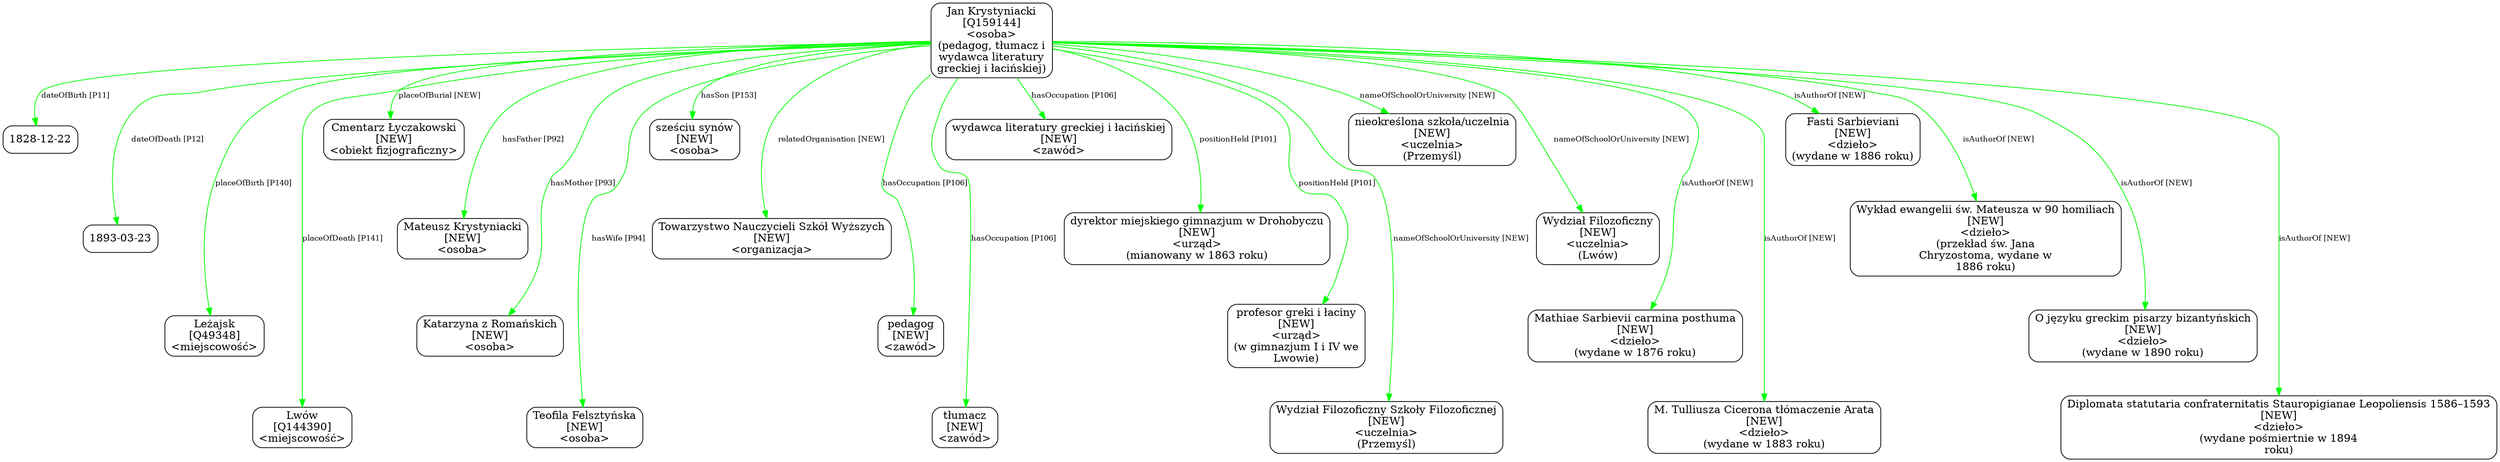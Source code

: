 digraph {
	node [shape=box,
		style=rounded
	];
	edge [fontsize=10];
	"Jan Krystyniacki
[Q159144]
<osoba>
(pedagog, tłumacz i
wydawca literatury
greckiej i łacińskiej)"	[color=black,
		label="Jan Krystyniacki
[Q159144]
<osoba>
(pedagog, tłumacz i
wydawca literatury
greckiej i łacińskiej)"];
	"Jan Krystyniacki
[Q159144]
<osoba>
(pedagog, tłumacz i
wydawca literatury
greckiej i łacińskiej)" -> "1828-12-22"	[color=green,
		label="dateOfBirth [P11]",
		minlen=1];
	"Jan Krystyniacki
[Q159144]
<osoba>
(pedagog, tłumacz i
wydawca literatury
greckiej i łacińskiej)" -> "1893-03-23"	[color=green,
		label="dateOfDeath [P12]",
		minlen=2];
	"Jan Krystyniacki
[Q159144]
<osoba>
(pedagog, tłumacz i
wydawca literatury
greckiej i łacińskiej)" -> "Leżajsk
[Q49348]
<miejscowość>"	[color=green,
		label="placeOfBirth [P140]",
		minlen=3];
	"Jan Krystyniacki
[Q159144]
<osoba>
(pedagog, tłumacz i
wydawca literatury
greckiej i łacińskiej)" -> "Lwów
[Q144390]
<miejscowość>"	[color=green,
		label="placeOfDeath [P141]",
		minlen=4];
	"Jan Krystyniacki
[Q159144]
<osoba>
(pedagog, tłumacz i
wydawca literatury
greckiej i łacińskiej)" -> "Cmentarz Łyczakowski
[NEW]
<obiekt fizjograficzny>"	[color=green,
		label="placeOfBurial [NEW]",
		minlen=1];
	"Jan Krystyniacki
[Q159144]
<osoba>
(pedagog, tłumacz i
wydawca literatury
greckiej i łacińskiej)" -> "Mateusz Krystyniacki
[NEW]
<osoba>"	[color=green,
		label="hasFather [P92]",
		minlen=2];
	"Jan Krystyniacki
[Q159144]
<osoba>
(pedagog, tłumacz i
wydawca literatury
greckiej i łacińskiej)" -> "Katarzyna z Romańskich
[NEW]
<osoba>"	[color=green,
		label="hasMother [P93]",
		minlen=3];
	"Jan Krystyniacki
[Q159144]
<osoba>
(pedagog, tłumacz i
wydawca literatury
greckiej i łacińskiej)" -> "Teofila Felsztyńska
[NEW]
<osoba>"	[color=green,
		label="hasWife [P94]",
		minlen=4];
	"Jan Krystyniacki
[Q159144]
<osoba>
(pedagog, tłumacz i
wydawca literatury
greckiej i łacińskiej)" -> "sześciu synów
[NEW]
<osoba>"	[color=green,
		label="hasSon [P153]",
		minlen=1];
	"Jan Krystyniacki
[Q159144]
<osoba>
(pedagog, tłumacz i
wydawca literatury
greckiej i łacińskiej)" -> "Towarzystwo Nauczycieli Szkół Wyższych
[NEW]
<organizacja>"	[color=green,
		label="relatedOrganisation [NEW]",
		minlen=2];
	"Jan Krystyniacki
[Q159144]
<osoba>
(pedagog, tłumacz i
wydawca literatury
greckiej i łacińskiej)" -> "pedagog
[NEW]
<zawód>"	[color=green,
		label="hasOccupation [P106]",
		minlen=3];
	"Jan Krystyniacki
[Q159144]
<osoba>
(pedagog, tłumacz i
wydawca literatury
greckiej i łacińskiej)" -> "tłumacz
[NEW]
<zawód>"	[color=green,
		label="hasOccupation [P106]",
		minlen=4];
	"Jan Krystyniacki
[Q159144]
<osoba>
(pedagog, tłumacz i
wydawca literatury
greckiej i łacińskiej)" -> "wydawca literatury greckiej i łacińskiej
[NEW]
<zawód>"	[color=green,
		label="hasOccupation [P106]",
		minlen=1];
	"Jan Krystyniacki
[Q159144]
<osoba>
(pedagog, tłumacz i
wydawca literatury
greckiej i łacińskiej)" -> "dyrektor miejskiego gimnazjum w Drohobyczu
[NEW]
<urząd>
(mianowany w 1863 roku)"	[color=green,
		label="positionHeld [P101]",
		minlen=2];
	"Jan Krystyniacki
[Q159144]
<osoba>
(pedagog, tłumacz i
wydawca literatury
greckiej i łacińskiej)" -> "profesor greki i łaciny
[NEW]
<urząd>
(w gimnazjum I i IV we
Lwowie)"	[color=green,
		label="positionHeld [P101]",
		minlen=3];
	"Jan Krystyniacki
[Q159144]
<osoba>
(pedagog, tłumacz i
wydawca literatury
greckiej i łacińskiej)" -> "Wydział Filozoficzny Szkoły Filozoficznej
[NEW]
<uczelnia>
(Przemyśl)"	[color=green,
		label="nameOfSchoolOrUniversity [NEW]",
		minlen=4];
	"Jan Krystyniacki
[Q159144]
<osoba>
(pedagog, tłumacz i
wydawca literatury
greckiej i łacińskiej)" -> "nieokreślona szkoła/uczelnia
[NEW]
<uczelnia>
(Przemyśl)"	[color=green,
		label="nameOfSchoolOrUniversity [NEW]",
		minlen=1];
	"Jan Krystyniacki
[Q159144]
<osoba>
(pedagog, tłumacz i
wydawca literatury
greckiej i łacińskiej)" -> "Wydział Filozoficzny
[NEW]
<uczelnia>
(Lwów)"	[color=green,
		label="nameOfSchoolOrUniversity [NEW]",
		minlen=2];
	"Jan Krystyniacki
[Q159144]
<osoba>
(pedagog, tłumacz i
wydawca literatury
greckiej i łacińskiej)" -> "Mathiae Sarbievii carmina posthuma
[NEW]
<dzieło>
(wydane w 1876 roku)"	[color=green,
		label="isAuthorOf [NEW]",
		minlen=3];
	"Jan Krystyniacki
[Q159144]
<osoba>
(pedagog, tłumacz i
wydawca literatury
greckiej i łacińskiej)" -> "M. Tulliusza Cicerona tłómaczenie Arata
[NEW]
<dzieło>
(wydane w 1883 roku)"	[color=green,
		label="isAuthorOf [NEW]",
		minlen=4];
	"Jan Krystyniacki
[Q159144]
<osoba>
(pedagog, tłumacz i
wydawca literatury
greckiej i łacińskiej)" -> "Fasti Sarbieviani
[NEW]
<dzieło>
(wydane w 1886 roku)"	[color=green,
		label="isAuthorOf [NEW]",
		minlen=1];
	"Jan Krystyniacki
[Q159144]
<osoba>
(pedagog, tłumacz i
wydawca literatury
greckiej i łacińskiej)" -> "Wykład ewangelii św. Mateusza w 90 homiliach
[NEW]
<dzieło>
(przekład św. Jana
Chryzostoma, wydane w
1886 roku)"	[color=green,
		label="isAuthorOf [NEW]",
		minlen=2];
	"Jan Krystyniacki
[Q159144]
<osoba>
(pedagog, tłumacz i
wydawca literatury
greckiej i łacińskiej)" -> "O języku greckim pisarzy bizantyńskich
[NEW]
<dzieło>
(wydane w 1890 roku)"	[color=green,
		label="isAuthorOf [NEW]",
		minlen=3];
	"Jan Krystyniacki
[Q159144]
<osoba>
(pedagog, tłumacz i
wydawca literatury
greckiej i łacińskiej)" -> "Diplomata statutaria confraternitatis Stauropigianae Leopoliensis 1586–1593
[NEW]
<dzieło>
(wydane pośmiertnie w 1894
roku)"	[color=green,
		label="isAuthorOf [NEW]",
		minlen=4];
}
